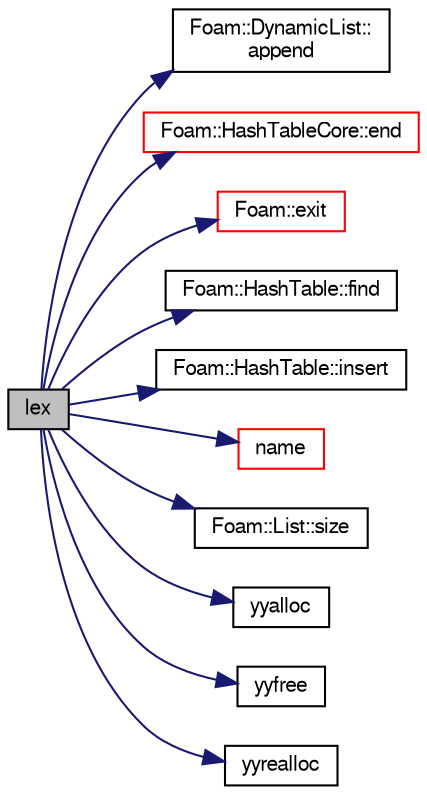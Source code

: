 digraph "lex"
{
  bgcolor="transparent";
  edge [fontname="FreeSans",fontsize="10",labelfontname="FreeSans",labelfontsize="10"];
  node [fontname="FreeSans",fontsize="10",shape=record];
  rankdir="LR";
  Node2 [label="lex",height=0.2,width=0.4,color="black", fillcolor="grey75", style="filled", fontcolor="black"];
  Node2 -> Node3 [color="midnightblue",fontsize="10",style="solid",fontname="FreeSans"];
  Node3 [label="Foam::DynamicList::\lappend",height=0.2,width=0.4,color="black",URL="$a25890.html#a7b67b42af715604376ad63a681dee6d8",tooltip="Append an element at the end of the list. "];
  Node2 -> Node4 [color="midnightblue",fontsize="10",style="solid",fontname="FreeSans"];
  Node4 [label="Foam::HashTableCore::end",height=0.2,width=0.4,color="red",URL="$a25706.html#a540580a296c0ff351686ceb4f27b6fe6",tooltip="iteratorEnd set to beyond the end of any HashTable "];
  Node2 -> Node12 [color="midnightblue",fontsize="10",style="solid",fontname="FreeSans"];
  Node12 [label="Foam::exit",height=0.2,width=0.4,color="red",URL="$a21124.html#a06ca7250d8e89caf05243ec094843642"];
  Node2 -> Node59 [color="midnightblue",fontsize="10",style="solid",fontname="FreeSans"];
  Node59 [label="Foam::HashTable::find",height=0.2,width=0.4,color="black",URL="$a25702.html#a76b2c74ebd9f33fa9f76261b027ffc11",tooltip="Find and return an iterator set at the hashedEntry. "];
  Node2 -> Node60 [color="midnightblue",fontsize="10",style="solid",fontname="FreeSans"];
  Node60 [label="Foam::HashTable::insert",height=0.2,width=0.4,color="black",URL="$a25702.html#a5eee1e0e199ad59b9cb3916cd42156e0",tooltip="Insert a new hashedEntry. "];
  Node2 -> Node61 [color="midnightblue",fontsize="10",style="solid",fontname="FreeSans"];
  Node61 [label="name",height=0.2,width=0.4,color="red",URL="$a12539.html#a82e193fb66ae8aade6c98ed7ff994906",tooltip="Return a string representation of a Scalar. "];
  Node2 -> Node63 [color="midnightblue",fontsize="10",style="solid",fontname="FreeSans"];
  Node63 [label="Foam::List::size",height=0.2,width=0.4,color="black",URL="$a25694.html#a8a5f6fa29bd4b500caf186f60245b384",tooltip="Override size to be inconsistent with allocated storage. "];
  Node2 -> Node64 [color="midnightblue",fontsize="10",style="solid",fontname="FreeSans"];
  Node64 [label="yyalloc",height=0.2,width=0.4,color="black",URL="$a15035.html#a7da304d8ef6c688c0835d35296fe61c2"];
  Node2 -> Node65 [color="midnightblue",fontsize="10",style="solid",fontname="FreeSans"];
  Node65 [label="yyfree",height=0.2,width=0.4,color="black",URL="$a15035.html#a70f82d43d4797bb2a50f7678ddbfbda5"];
  Node2 -> Node66 [color="midnightblue",fontsize="10",style="solid",fontname="FreeSans"];
  Node66 [label="yyrealloc",height=0.2,width=0.4,color="black",URL="$a15035.html#abcb4148bc13fe254059384c2fdf472b7"];
}
